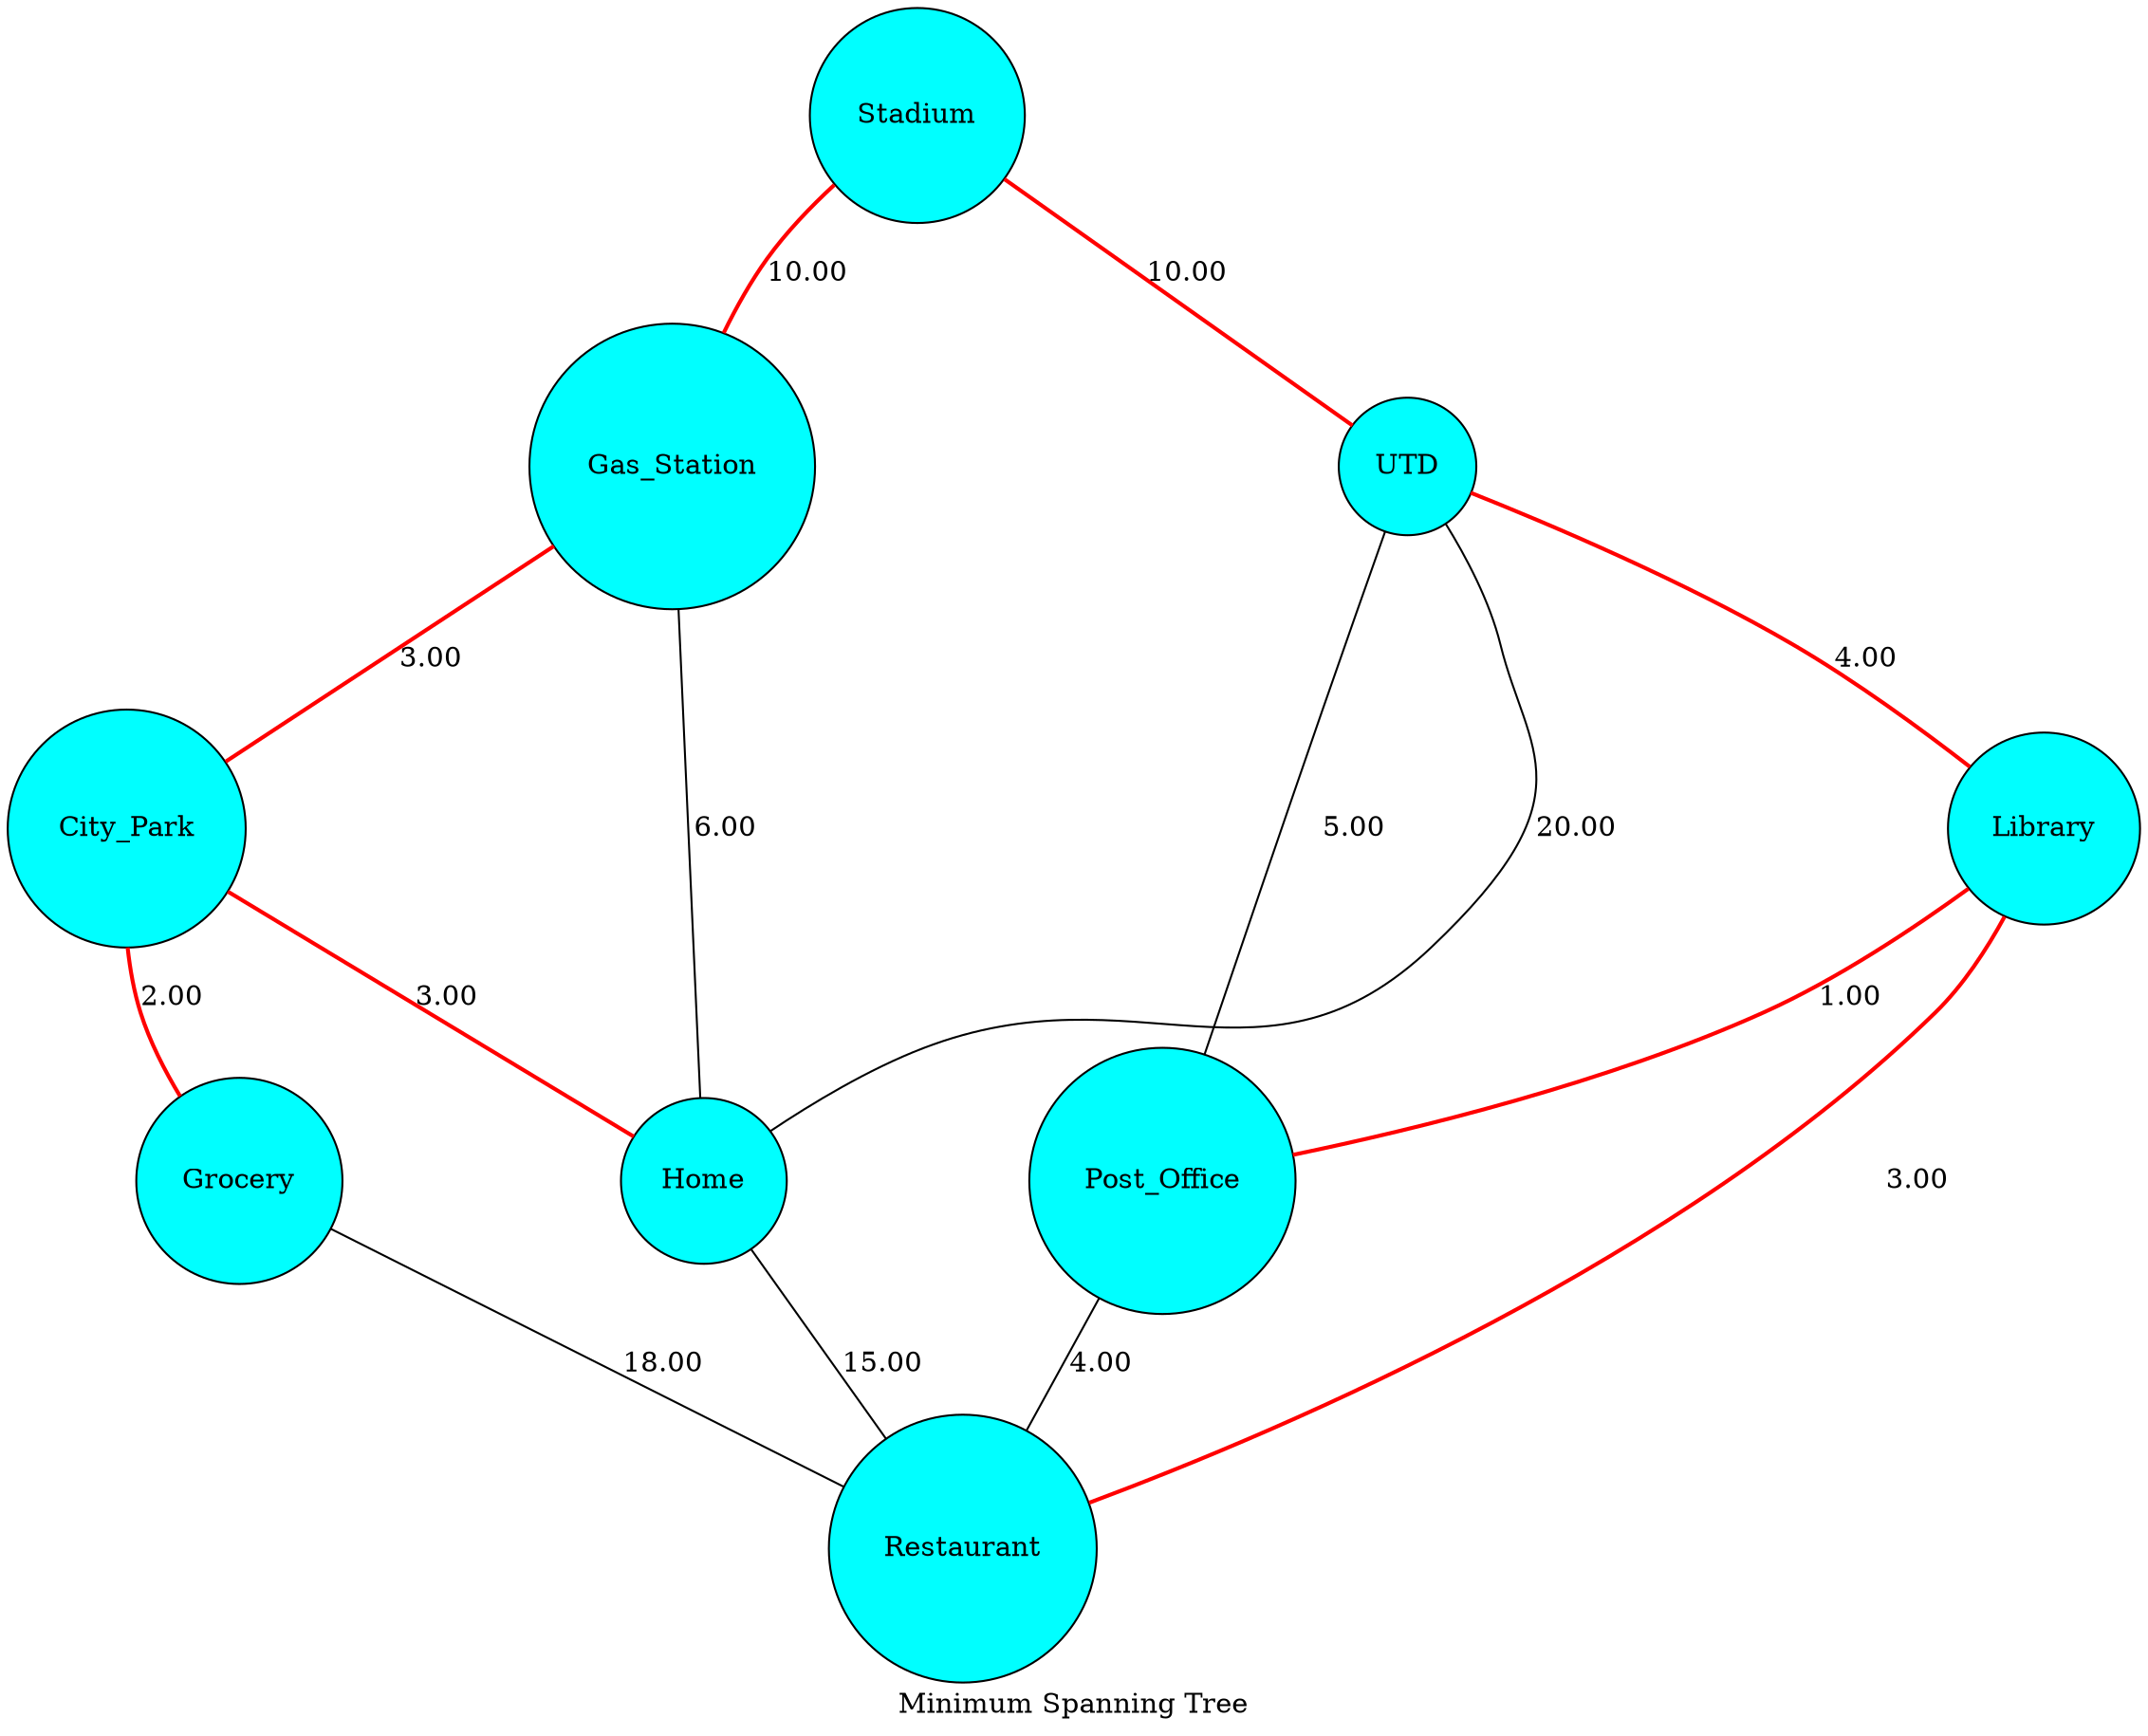 graph GraphViz
{
	node [shape = circle, width = 0.4];
	nodesep = 1.5;
	Stadium [fillcolor = "#00ffff", style = filled];
	UTD [fillcolor = "#00ffff", style = filled];
	Gas_Station [fillcolor = "#00ffff", style = filled];
	Home [fillcolor = "#00ffff", style = filled];
	Library [fillcolor = "#00ffff", style = filled];
	Post_Office [fillcolor = "#00ffff", style = filled];
	City_Park [fillcolor = "#00ffff", style = filled];
	Grocery [fillcolor = "#00ffff", style = filled];
	Restaurant [fillcolor = "#00ffff", style = filled];
	Stadium -- UTD [style = bold, color = "red", label = "10.00"];
	Stadium -- Gas_Station [style = bold, color = "red", label = "10.00"];
	UTD -- Home [label = "20.00"];
	UTD -- Library [style = bold, color = "red", label = "4.00"];
	UTD -- Post_Office [label = "5.00"];
	Gas_Station -- Home [label = "6.00"];
	Gas_Station -- City_Park [style = bold, color = "red", label = "3.00"];
	City_Park -- Home [style = bold, color = "red", label = "3.00"];
	Home -- Restaurant [label = "15.00"];
	Library -- Post_Office [style = bold, color = "red", label = "1.00"];
	Library -- Restaurant [style = bold, color = "red", label = "3.00"];
	Post_Office -- Restaurant [label = "4.00"];
	City_Park -- Grocery [style = bold, color = "red", label = "2.00"];
	Grocery -- Restaurant [label = "18.00"];
	label = "Minimum Spanning Tree";
}